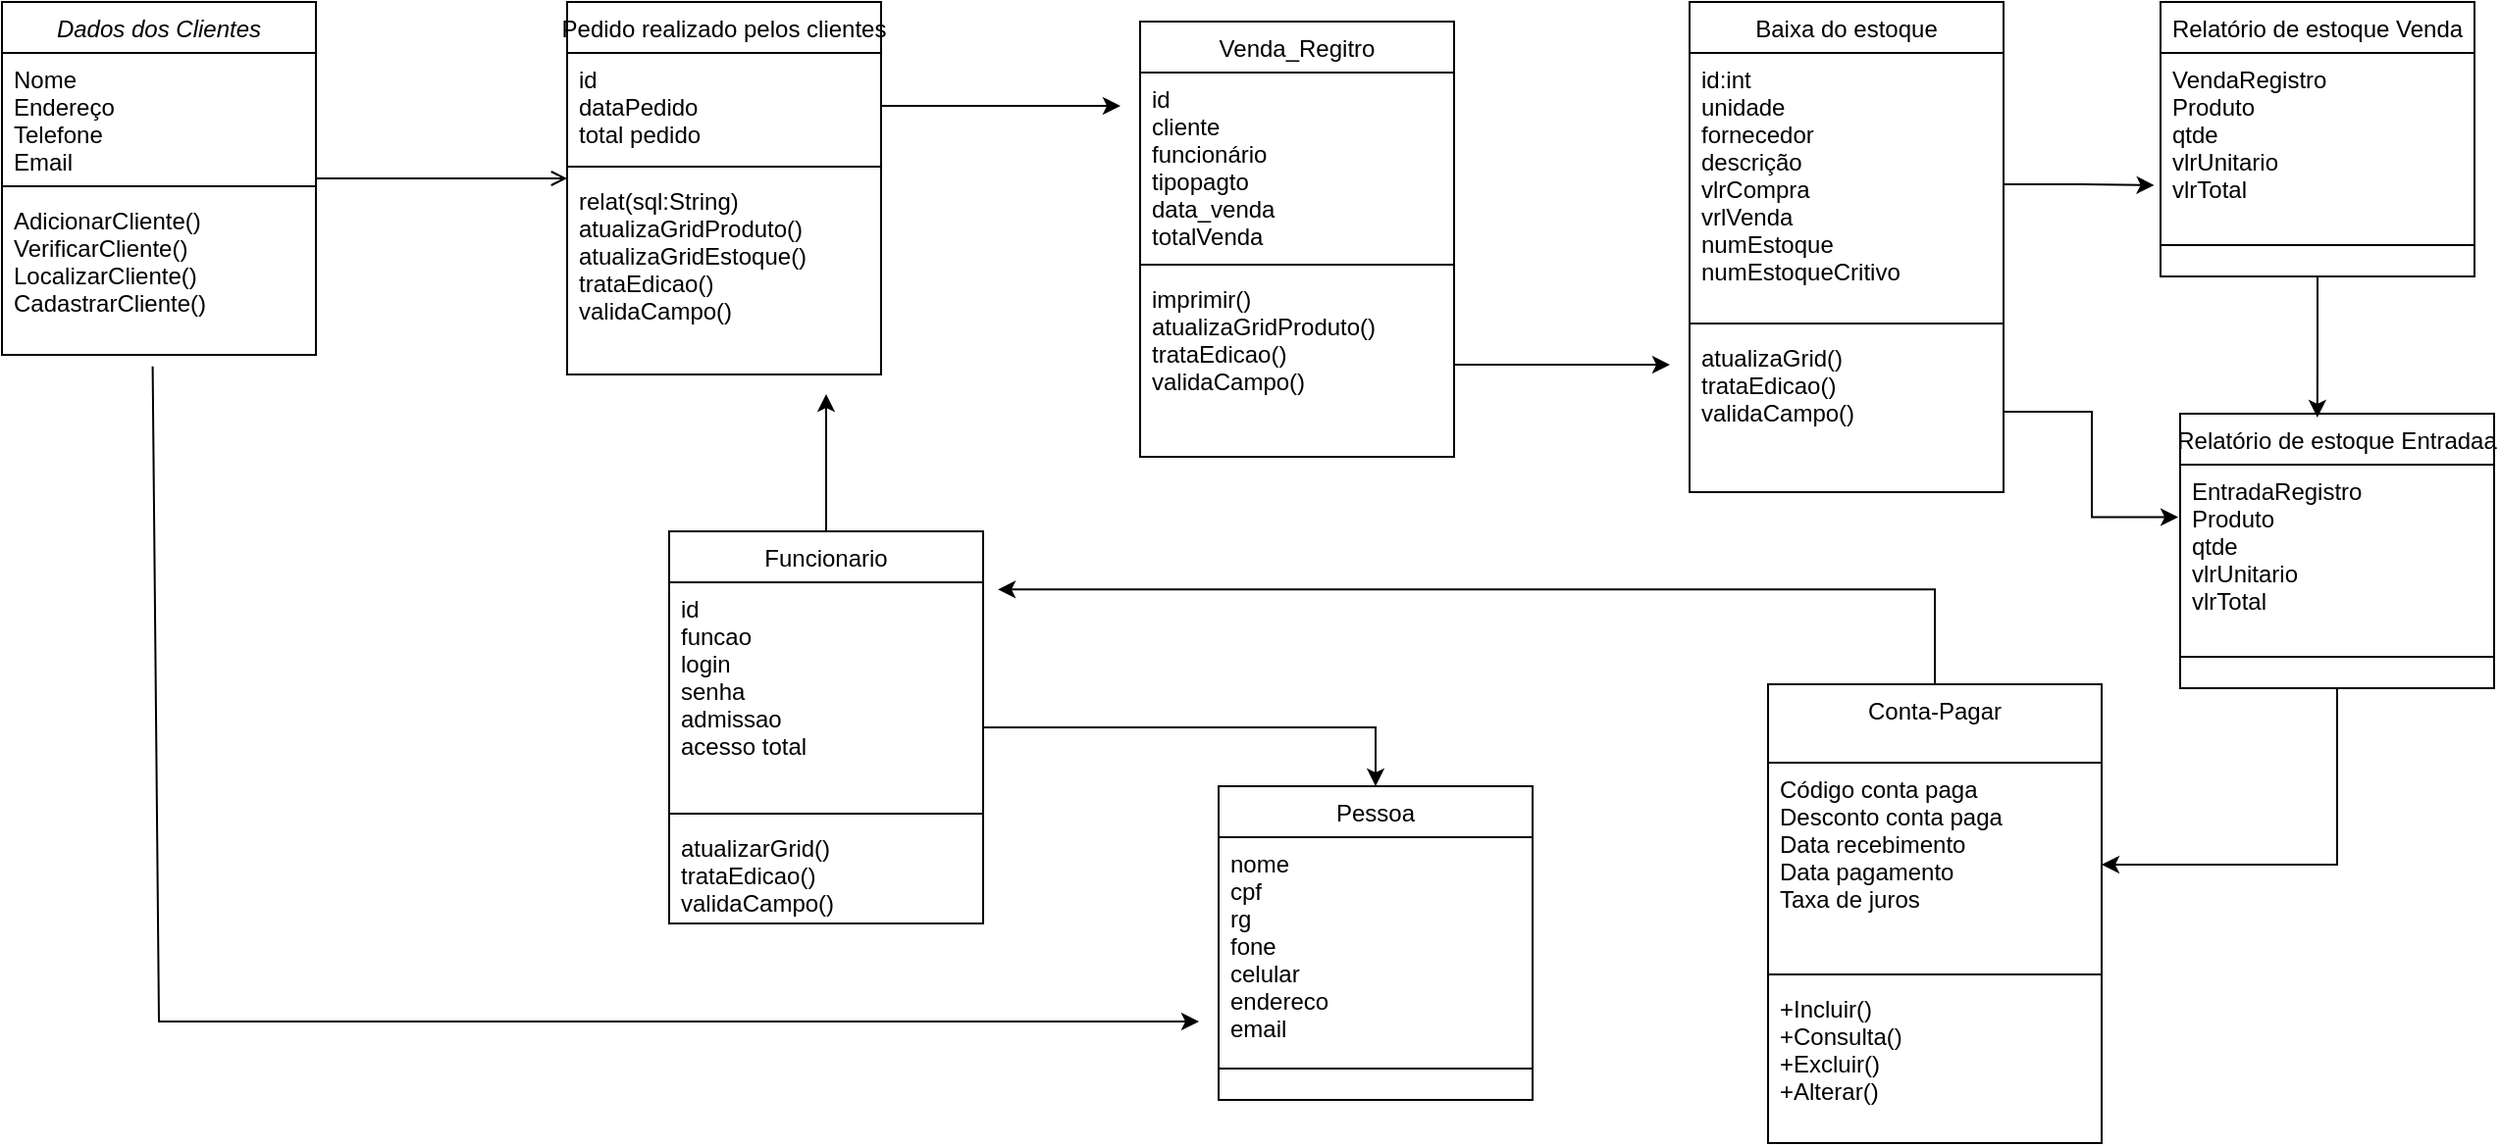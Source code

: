 <mxfile version="22.1.16" type="github">
  <diagram id="C5RBs43oDa-KdzZeNtuy" name="Page-1">
    <mxGraphModel dx="1354" dy="668" grid="1" gridSize="10" guides="1" tooltips="1" connect="1" arrows="1" fold="1" page="1" pageScale="1" pageWidth="827" pageHeight="1169" math="0" shadow="0">
      <root>
        <mxCell id="WIyWlLk6GJQsqaUBKTNV-0" />
        <mxCell id="WIyWlLk6GJQsqaUBKTNV-1" parent="WIyWlLk6GJQsqaUBKTNV-0" />
        <mxCell id="zkfFHV4jXpPFQw0GAbJ--0" value="Dados dos Clientes" style="swimlane;fontStyle=2;align=center;verticalAlign=top;childLayout=stackLayout;horizontal=1;startSize=26;horizontalStack=0;resizeParent=1;resizeLast=0;collapsible=1;marginBottom=0;rounded=0;shadow=0;strokeWidth=1;" parent="WIyWlLk6GJQsqaUBKTNV-1" vertex="1">
          <mxGeometry x="220" y="120" width="160" height="180" as="geometry">
            <mxRectangle x="230" y="140" width="160" height="26" as="alternateBounds" />
          </mxGeometry>
        </mxCell>
        <mxCell id="zkfFHV4jXpPFQw0GAbJ--1" value="Nome&#xa;Endereço&#xa;Telefone&#xa;Email" style="text;align=left;verticalAlign=top;spacingLeft=4;spacingRight=4;overflow=hidden;rotatable=0;points=[[0,0.5],[1,0.5]];portConstraint=eastwest;" parent="zkfFHV4jXpPFQw0GAbJ--0" vertex="1">
          <mxGeometry y="26" width="160" height="64" as="geometry" />
        </mxCell>
        <mxCell id="zkfFHV4jXpPFQw0GAbJ--4" value="" style="line;html=1;strokeWidth=1;align=left;verticalAlign=middle;spacingTop=-1;spacingLeft=3;spacingRight=3;rotatable=0;labelPosition=right;points=[];portConstraint=eastwest;" parent="zkfFHV4jXpPFQw0GAbJ--0" vertex="1">
          <mxGeometry y="90" width="160" height="8" as="geometry" />
        </mxCell>
        <mxCell id="zkfFHV4jXpPFQw0GAbJ--5" value="AdicionarCliente()&#xa;VerificarCliente()&#xa;LocalizarCliente()&#xa;CadastrarCliente()" style="text;align=left;verticalAlign=top;spacingLeft=4;spacingRight=4;overflow=hidden;rotatable=0;points=[[0,0.5],[1,0.5]];portConstraint=eastwest;" parent="zkfFHV4jXpPFQw0GAbJ--0" vertex="1">
          <mxGeometry y="98" width="160" height="82" as="geometry" />
        </mxCell>
        <mxCell id="zkfFHV4jXpPFQw0GAbJ--17" value="Pedido realizado pelos clientes" style="swimlane;fontStyle=0;align=center;verticalAlign=top;childLayout=stackLayout;horizontal=1;startSize=26;horizontalStack=0;resizeParent=1;resizeLast=0;collapsible=1;marginBottom=0;rounded=0;shadow=0;strokeWidth=1;" parent="WIyWlLk6GJQsqaUBKTNV-1" vertex="1">
          <mxGeometry x="508" y="120" width="160" height="190" as="geometry">
            <mxRectangle x="550" y="140" width="160" height="26" as="alternateBounds" />
          </mxGeometry>
        </mxCell>
        <mxCell id="zkfFHV4jXpPFQw0GAbJ--22" value="id&#xa;dataPedido&#xa;total pedido" style="text;align=left;verticalAlign=top;spacingLeft=4;spacingRight=4;overflow=hidden;rotatable=0;points=[[0,0.5],[1,0.5]];portConstraint=eastwest;rounded=0;shadow=0;html=0;" parent="zkfFHV4jXpPFQw0GAbJ--17" vertex="1">
          <mxGeometry y="26" width="160" height="54" as="geometry" />
        </mxCell>
        <mxCell id="zkfFHV4jXpPFQw0GAbJ--23" value="" style="line;html=1;strokeWidth=1;align=left;verticalAlign=middle;spacingTop=-1;spacingLeft=3;spacingRight=3;rotatable=0;labelPosition=right;points=[];portConstraint=eastwest;" parent="zkfFHV4jXpPFQw0GAbJ--17" vertex="1">
          <mxGeometry y="80" width="160" height="8" as="geometry" />
        </mxCell>
        <mxCell id="zkfFHV4jXpPFQw0GAbJ--25" value="relat(sql:String)&#xa;atualizaGridProduto()&#xa;atualizaGridEstoque()&#xa;trataEdicao()&#xa;validaCampo()" style="text;align=left;verticalAlign=top;spacingLeft=4;spacingRight=4;overflow=hidden;rotatable=0;points=[[0,0.5],[1,0.5]];portConstraint=eastwest;" parent="zkfFHV4jXpPFQw0GAbJ--17" vertex="1">
          <mxGeometry y="88" width="160" height="102" as="geometry" />
        </mxCell>
        <mxCell id="zkfFHV4jXpPFQw0GAbJ--26" value="" style="endArrow=open;shadow=0;strokeWidth=1;rounded=0;endFill=1;edgeStyle=elbowEdgeStyle;elbow=vertical;" parent="WIyWlLk6GJQsqaUBKTNV-1" source="zkfFHV4jXpPFQw0GAbJ--0" target="zkfFHV4jXpPFQw0GAbJ--17" edge="1">
          <mxGeometry x="0.5" y="41" relative="1" as="geometry">
            <mxPoint x="380" y="192" as="sourcePoint" />
            <mxPoint x="540" y="192" as="targetPoint" />
            <mxPoint x="-40" y="32" as="offset" />
          </mxGeometry>
        </mxCell>
        <mxCell id="bMsRFzdOVuh44BpYYLyp-0" value="Baixa do estoque" style="swimlane;fontStyle=0;align=center;verticalAlign=top;childLayout=stackLayout;horizontal=1;startSize=26;horizontalStack=0;resizeParent=1;resizeLast=0;collapsible=1;marginBottom=0;rounded=0;shadow=0;strokeWidth=1;" parent="WIyWlLk6GJQsqaUBKTNV-1" vertex="1">
          <mxGeometry x="1080" y="120" width="160" height="250" as="geometry">
            <mxRectangle x="550" y="140" width="160" height="26" as="alternateBounds" />
          </mxGeometry>
        </mxCell>
        <mxCell id="bMsRFzdOVuh44BpYYLyp-1" value="id:int&#xa;unidade&#xa;fornecedor&#xa;descrição&#xa;vlrCompra&#xa;vrlVenda&#xa;numEstoque&#xa;numEstoqueCritivo&#xa;" style="text;align=left;verticalAlign=top;spacingLeft=4;spacingRight=4;overflow=hidden;rotatable=0;points=[[0,0.5],[1,0.5]];portConstraint=eastwest;rounded=0;shadow=0;html=0;" parent="bMsRFzdOVuh44BpYYLyp-0" vertex="1">
          <mxGeometry y="26" width="160" height="134" as="geometry" />
        </mxCell>
        <mxCell id="bMsRFzdOVuh44BpYYLyp-2" value="" style="line;html=1;strokeWidth=1;align=left;verticalAlign=middle;spacingTop=-1;spacingLeft=3;spacingRight=3;rotatable=0;labelPosition=right;points=[];portConstraint=eastwest;" parent="bMsRFzdOVuh44BpYYLyp-0" vertex="1">
          <mxGeometry y="160" width="160" height="8" as="geometry" />
        </mxCell>
        <mxCell id="bMsRFzdOVuh44BpYYLyp-3" value="atualizaGrid()&#xa;trataEdicao()&#xa;validaCampo()" style="text;align=left;verticalAlign=top;spacingLeft=4;spacingRight=4;overflow=hidden;rotatable=0;points=[[0,0.5],[1,0.5]];portConstraint=eastwest;" parent="bMsRFzdOVuh44BpYYLyp-0" vertex="1">
          <mxGeometry y="168" width="160" height="82" as="geometry" />
        </mxCell>
        <mxCell id="bMsRFzdOVuh44BpYYLyp-4" value="Relatório de estoque Venda" style="swimlane;fontStyle=0;align=center;verticalAlign=top;childLayout=stackLayout;horizontal=1;startSize=26;horizontalStack=0;resizeParent=1;resizeLast=0;collapsible=1;marginBottom=0;rounded=0;shadow=0;strokeWidth=1;" parent="WIyWlLk6GJQsqaUBKTNV-1" vertex="1">
          <mxGeometry x="1320" y="120" width="160" height="140" as="geometry">
            <mxRectangle x="550" y="140" width="160" height="26" as="alternateBounds" />
          </mxGeometry>
        </mxCell>
        <mxCell id="bMsRFzdOVuh44BpYYLyp-5" value="VendaRegistro&#xa;Produto&#xa;qtde&#xa;vlrUnitario&#xa;vlrTotal&#xa;" style="text;align=left;verticalAlign=top;spacingLeft=4;spacingRight=4;overflow=hidden;rotatable=0;points=[[0,0.5],[1,0.5]];portConstraint=eastwest;rounded=0;shadow=0;html=0;" parent="bMsRFzdOVuh44BpYYLyp-4" vertex="1">
          <mxGeometry y="26" width="160" height="94" as="geometry" />
        </mxCell>
        <mxCell id="bMsRFzdOVuh44BpYYLyp-6" value="" style="line;html=1;strokeWidth=1;align=left;verticalAlign=middle;spacingTop=-1;spacingLeft=3;spacingRight=3;rotatable=0;labelPosition=right;points=[];portConstraint=eastwest;" parent="bMsRFzdOVuh44BpYYLyp-4" vertex="1">
          <mxGeometry y="120" width="160" height="8" as="geometry" />
        </mxCell>
        <mxCell id="bMsRFzdOVuh44BpYYLyp-8" value="Conta-Pagar&#xa;" style="swimlane;fontStyle=0;align=center;verticalAlign=top;childLayout=stackLayout;horizontal=1;startSize=40;horizontalStack=0;resizeParent=1;resizeLast=0;collapsible=1;marginBottom=0;rounded=0;shadow=0;strokeWidth=1;fontSize=12;swimlaneLine=1;" parent="WIyWlLk6GJQsqaUBKTNV-1" vertex="1">
          <mxGeometry x="1120" y="468" width="170" height="234" as="geometry">
            <mxRectangle x="250" y="330" width="160" height="26" as="alternateBounds" />
          </mxGeometry>
        </mxCell>
        <mxCell id="bMsRFzdOVuh44BpYYLyp-9" value="Código conta paga&#xa;Desconto conta paga&#xa;Data recebimento&#xa;Data pagamento&#xa;Taxa de juros" style="text;align=left;verticalAlign=top;spacingLeft=4;spacingRight=4;overflow=hidden;rotatable=0;points=[[0,0.5],[1,0.5]];portConstraint=eastwest;rounded=0;shadow=0;html=0;" parent="bMsRFzdOVuh44BpYYLyp-8" vertex="1">
          <mxGeometry y="40" width="170" height="104" as="geometry" />
        </mxCell>
        <mxCell id="bMsRFzdOVuh44BpYYLyp-10" value="" style="line;html=1;strokeWidth=1;align=left;verticalAlign=middle;spacingTop=-1;spacingLeft=3;spacingRight=3;rotatable=0;labelPosition=right;points=[];portConstraint=eastwest;" parent="bMsRFzdOVuh44BpYYLyp-8" vertex="1">
          <mxGeometry y="144" width="170" height="8" as="geometry" />
        </mxCell>
        <mxCell id="bMsRFzdOVuh44BpYYLyp-11" value="+Incluir()&#xa;+Consulta()&#xa;+Excluir()&#xa;+Alterar()" style="text;align=left;verticalAlign=top;spacingLeft=4;spacingRight=4;overflow=hidden;rotatable=0;points=[[0,0.5],[1,0.5]];portConstraint=eastwest;" parent="bMsRFzdOVuh44BpYYLyp-8" vertex="1">
          <mxGeometry y="152" width="170" height="72" as="geometry" />
        </mxCell>
        <mxCell id="sqlRKS2MCav5aC76QwgA-18" style="edgeStyle=orthogonalEdgeStyle;rounded=0;orthogonalLoop=1;jettySize=auto;html=1;entryX=0.5;entryY=0;entryDx=0;entryDy=0;" edge="1" parent="WIyWlLk6GJQsqaUBKTNV-1" source="sqlRKS2MCav5aC76QwgA-2" target="sqlRKS2MCav5aC76QwgA-13">
          <mxGeometry relative="1" as="geometry" />
        </mxCell>
        <mxCell id="sqlRKS2MCav5aC76QwgA-21" style="edgeStyle=orthogonalEdgeStyle;rounded=0;orthogonalLoop=1;jettySize=auto;html=1;" edge="1" parent="WIyWlLk6GJQsqaUBKTNV-1" source="sqlRKS2MCav5aC76QwgA-2">
          <mxGeometry relative="1" as="geometry">
            <mxPoint x="640.0" y="320" as="targetPoint" />
          </mxGeometry>
        </mxCell>
        <mxCell id="sqlRKS2MCav5aC76QwgA-2" value="Funcionario" style="swimlane;fontStyle=0;align=center;verticalAlign=top;childLayout=stackLayout;horizontal=1;startSize=26;horizontalStack=0;resizeParent=1;resizeLast=0;collapsible=1;marginBottom=0;rounded=0;shadow=0;strokeWidth=1;" vertex="1" parent="WIyWlLk6GJQsqaUBKTNV-1">
          <mxGeometry x="560" y="390" width="160" height="200" as="geometry">
            <mxRectangle x="550" y="140" width="160" height="26" as="alternateBounds" />
          </mxGeometry>
        </mxCell>
        <mxCell id="sqlRKS2MCav5aC76QwgA-3" value="id&#xa;funcao&#xa;login&#xa;senha&#xa;admissao&#xa;acesso total&#xa;" style="text;align=left;verticalAlign=top;spacingLeft=4;spacingRight=4;overflow=hidden;rotatable=0;points=[[0,0.5],[1,0.5]];portConstraint=eastwest;rounded=0;shadow=0;html=0;" vertex="1" parent="sqlRKS2MCav5aC76QwgA-2">
          <mxGeometry y="26" width="160" height="114" as="geometry" />
        </mxCell>
        <mxCell id="sqlRKS2MCav5aC76QwgA-4" value="" style="line;html=1;strokeWidth=1;align=left;verticalAlign=middle;spacingTop=-1;spacingLeft=3;spacingRight=3;rotatable=0;labelPosition=right;points=[];portConstraint=eastwest;" vertex="1" parent="sqlRKS2MCav5aC76QwgA-2">
          <mxGeometry y="140" width="160" height="8" as="geometry" />
        </mxCell>
        <mxCell id="sqlRKS2MCav5aC76QwgA-5" value="atualizarGrid()&#xa;trataEdicao()&#xa;validaCampo()" style="text;align=left;verticalAlign=top;spacingLeft=4;spacingRight=4;overflow=hidden;rotatable=0;points=[[0,0.5],[1,0.5]];portConstraint=eastwest;" vertex="1" parent="sqlRKS2MCav5aC76QwgA-2">
          <mxGeometry y="148" width="160" height="52" as="geometry" />
        </mxCell>
        <mxCell id="sqlRKS2MCav5aC76QwgA-34" style="edgeStyle=orthogonalEdgeStyle;rounded=0;orthogonalLoop=1;jettySize=auto;html=1;" edge="1" parent="WIyWlLk6GJQsqaUBKTNV-1" source="sqlRKS2MCav5aC76QwgA-6" target="bMsRFzdOVuh44BpYYLyp-9">
          <mxGeometry relative="1" as="geometry" />
        </mxCell>
        <mxCell id="sqlRKS2MCav5aC76QwgA-6" value="Relatório de estoque Entradaa" style="swimlane;fontStyle=0;align=center;verticalAlign=top;childLayout=stackLayout;horizontal=1;startSize=26;horizontalStack=0;resizeParent=1;resizeLast=0;collapsible=1;marginBottom=0;rounded=0;shadow=0;strokeWidth=1;" vertex="1" parent="WIyWlLk6GJQsqaUBKTNV-1">
          <mxGeometry x="1330" y="330" width="160" height="140" as="geometry">
            <mxRectangle x="550" y="140" width="160" height="26" as="alternateBounds" />
          </mxGeometry>
        </mxCell>
        <mxCell id="sqlRKS2MCav5aC76QwgA-7" value="EntradaRegistro&#xa;Produto&#xa;qtde&#xa;vlrUnitario&#xa;vlrTotal&#xa;" style="text;align=left;verticalAlign=top;spacingLeft=4;spacingRight=4;overflow=hidden;rotatable=0;points=[[0,0.5],[1,0.5]];portConstraint=eastwest;rounded=0;shadow=0;html=0;" vertex="1" parent="sqlRKS2MCav5aC76QwgA-6">
          <mxGeometry y="26" width="160" height="94" as="geometry" />
        </mxCell>
        <mxCell id="sqlRKS2MCav5aC76QwgA-8" value="" style="line;html=1;strokeWidth=1;align=left;verticalAlign=middle;spacingTop=-1;spacingLeft=3;spacingRight=3;rotatable=0;labelPosition=right;points=[];portConstraint=eastwest;" vertex="1" parent="sqlRKS2MCav5aC76QwgA-6">
          <mxGeometry y="120" width="160" height="8" as="geometry" />
        </mxCell>
        <mxCell id="sqlRKS2MCav5aC76QwgA-9" value="Venda_Regitro" style="swimlane;fontStyle=0;align=center;verticalAlign=top;childLayout=stackLayout;horizontal=1;startSize=26;horizontalStack=0;resizeParent=1;resizeLast=0;collapsible=1;marginBottom=0;rounded=0;shadow=0;strokeWidth=1;" vertex="1" parent="WIyWlLk6GJQsqaUBKTNV-1">
          <mxGeometry x="800" y="130" width="160" height="222" as="geometry">
            <mxRectangle x="550" y="140" width="160" height="26" as="alternateBounds" />
          </mxGeometry>
        </mxCell>
        <mxCell id="sqlRKS2MCav5aC76QwgA-10" value="id&#xa;cliente&#xa;funcionário&#xa;tipopagto&#xa;data_venda&#xa;totalVenda" style="text;align=left;verticalAlign=top;spacingLeft=4;spacingRight=4;overflow=hidden;rotatable=0;points=[[0,0.5],[1,0.5]];portConstraint=eastwest;rounded=0;shadow=0;html=0;" vertex="1" parent="sqlRKS2MCav5aC76QwgA-9">
          <mxGeometry y="26" width="160" height="94" as="geometry" />
        </mxCell>
        <mxCell id="sqlRKS2MCav5aC76QwgA-11" value="" style="line;html=1;strokeWidth=1;align=left;verticalAlign=middle;spacingTop=-1;spacingLeft=3;spacingRight=3;rotatable=0;labelPosition=right;points=[];portConstraint=eastwest;" vertex="1" parent="sqlRKS2MCav5aC76QwgA-9">
          <mxGeometry y="120" width="160" height="8" as="geometry" />
        </mxCell>
        <mxCell id="sqlRKS2MCav5aC76QwgA-24" style="edgeStyle=orthogonalEdgeStyle;rounded=0;orthogonalLoop=1;jettySize=auto;html=1;" edge="1" parent="sqlRKS2MCav5aC76QwgA-9" source="sqlRKS2MCav5aC76QwgA-12">
          <mxGeometry relative="1" as="geometry">
            <mxPoint x="270" y="175.0" as="targetPoint" />
          </mxGeometry>
        </mxCell>
        <mxCell id="sqlRKS2MCav5aC76QwgA-12" value="imprimir()&#xa;atualizaGridProduto()&#xa;trataEdicao()&#xa;validaCampo()" style="text;align=left;verticalAlign=top;spacingLeft=4;spacingRight=4;overflow=hidden;rotatable=0;points=[[0,0.5],[1,0.5]];portConstraint=eastwest;rounded=0;shadow=0;html=0;" vertex="1" parent="sqlRKS2MCav5aC76QwgA-9">
          <mxGeometry y="128" width="160" height="94" as="geometry" />
        </mxCell>
        <mxCell id="sqlRKS2MCav5aC76QwgA-13" value="Pessoa" style="swimlane;fontStyle=0;align=center;verticalAlign=top;childLayout=stackLayout;horizontal=1;startSize=26;horizontalStack=0;resizeParent=1;resizeLast=0;collapsible=1;marginBottom=0;rounded=0;shadow=0;strokeWidth=1;" vertex="1" parent="WIyWlLk6GJQsqaUBKTNV-1">
          <mxGeometry x="840" y="520" width="160" height="160" as="geometry">
            <mxRectangle x="550" y="140" width="160" height="26" as="alternateBounds" />
          </mxGeometry>
        </mxCell>
        <mxCell id="sqlRKS2MCav5aC76QwgA-14" value="nome&#xa;cpf&#xa;rg&#xa;fone&#xa;celular&#xa;endereco&#xa;email" style="text;align=left;verticalAlign=top;spacingLeft=4;spacingRight=4;overflow=hidden;rotatable=0;points=[[0,0.5],[1,0.5]];portConstraint=eastwest;rounded=0;shadow=0;html=0;" vertex="1" parent="sqlRKS2MCav5aC76QwgA-13">
          <mxGeometry y="26" width="160" height="114" as="geometry" />
        </mxCell>
        <mxCell id="sqlRKS2MCav5aC76QwgA-15" value="" style="line;html=1;strokeWidth=1;align=left;verticalAlign=middle;spacingTop=-1;spacingLeft=3;spacingRight=3;rotatable=0;labelPosition=right;points=[];portConstraint=eastwest;" vertex="1" parent="sqlRKS2MCav5aC76QwgA-13">
          <mxGeometry y="140" width="160" height="8" as="geometry" />
        </mxCell>
        <mxCell id="sqlRKS2MCav5aC76QwgA-19" style="edgeStyle=orthogonalEdgeStyle;rounded=0;orthogonalLoop=1;jettySize=auto;html=1;" edge="1" parent="WIyWlLk6GJQsqaUBKTNV-1" source="zkfFHV4jXpPFQw0GAbJ--22">
          <mxGeometry relative="1" as="geometry">
            <mxPoint x="790" y="173" as="targetPoint" />
          </mxGeometry>
        </mxCell>
        <mxCell id="sqlRKS2MCav5aC76QwgA-23" value="" style="endArrow=classic;html=1;rounded=0;exitX=0.48;exitY=1.071;exitDx=0;exitDy=0;exitPerimeter=0;" edge="1" parent="WIyWlLk6GJQsqaUBKTNV-1" source="zkfFHV4jXpPFQw0GAbJ--5">
          <mxGeometry width="50" height="50" relative="1" as="geometry">
            <mxPoint x="290" y="370" as="sourcePoint" />
            <mxPoint x="830" y="640" as="targetPoint" />
            <Array as="points">
              <mxPoint x="300" y="640" />
            </Array>
          </mxGeometry>
        </mxCell>
        <mxCell id="sqlRKS2MCav5aC76QwgA-25" style="edgeStyle=orthogonalEdgeStyle;rounded=0;orthogonalLoop=1;jettySize=auto;html=1;entryX=-0.02;entryY=0.718;entryDx=0;entryDy=0;entryPerimeter=0;" edge="1" parent="WIyWlLk6GJQsqaUBKTNV-1" source="bMsRFzdOVuh44BpYYLyp-1" target="bMsRFzdOVuh44BpYYLyp-5">
          <mxGeometry relative="1" as="geometry" />
        </mxCell>
        <mxCell id="sqlRKS2MCav5aC76QwgA-27" style="edgeStyle=orthogonalEdgeStyle;rounded=0;orthogonalLoop=1;jettySize=auto;html=1;exitX=1;exitY=0.5;exitDx=0;exitDy=0;entryX=-0.006;entryY=0.285;entryDx=0;entryDy=0;entryPerimeter=0;" edge="1" parent="WIyWlLk6GJQsqaUBKTNV-1" source="bMsRFzdOVuh44BpYYLyp-3" target="sqlRKS2MCav5aC76QwgA-7">
          <mxGeometry relative="1" as="geometry" />
        </mxCell>
        <mxCell id="sqlRKS2MCav5aC76QwgA-28" style="edgeStyle=orthogonalEdgeStyle;rounded=0;orthogonalLoop=1;jettySize=auto;html=1;exitX=0.5;exitY=1;exitDx=0;exitDy=0;entryX=0.437;entryY=0.014;entryDx=0;entryDy=0;entryPerimeter=0;" edge="1" parent="WIyWlLk6GJQsqaUBKTNV-1" source="bMsRFzdOVuh44BpYYLyp-4" target="sqlRKS2MCav5aC76QwgA-6">
          <mxGeometry relative="1" as="geometry" />
        </mxCell>
        <mxCell id="sqlRKS2MCav5aC76QwgA-37" style="edgeStyle=orthogonalEdgeStyle;rounded=0;orthogonalLoop=1;jettySize=auto;html=1;exitX=0.5;exitY=0;exitDx=0;exitDy=0;entryX=1.047;entryY=0.032;entryDx=0;entryDy=0;entryPerimeter=0;" edge="1" parent="WIyWlLk6GJQsqaUBKTNV-1" source="bMsRFzdOVuh44BpYYLyp-8" target="sqlRKS2MCav5aC76QwgA-3">
          <mxGeometry relative="1" as="geometry" />
        </mxCell>
      </root>
    </mxGraphModel>
  </diagram>
</mxfile>
